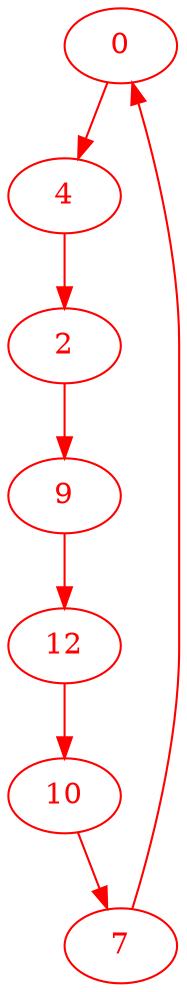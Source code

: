 digraph g{
node [color = red, fontcolor=red]; 0 2 4 7 9 10 12 ;
0 -> 4 [color=red] ;
2 -> 9 [color=red] ;
4 -> 2 [color=red] ;
7 -> 0 [color=red] ;
9 -> 12 [color=red] ;
10 -> 7 [color=red] ;
12 -> 10 [color=red] ;
}